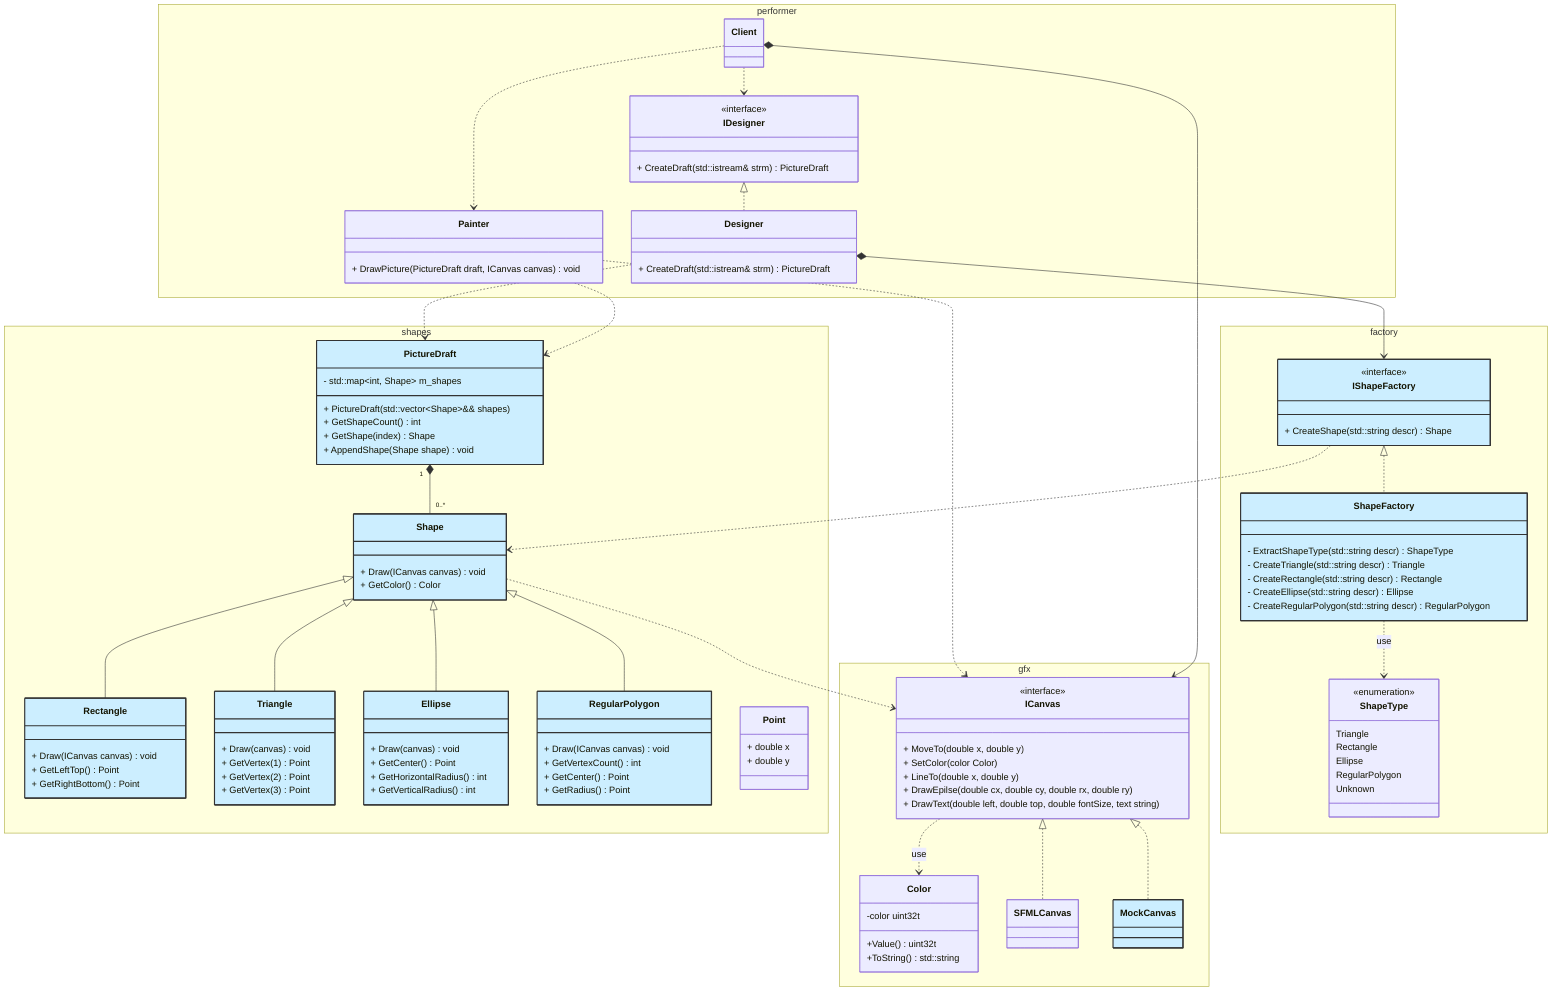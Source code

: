 classDiagram

    namespace performer {
        class IDesigner {
            <<interface>>
            + CreateDraft(std::istream& strm) PictureDraft
        }

        class Designer {
            + CreateDraft(std::istream& strm) PictureDraft
        }

        class Client

        class Painter {
            + DrawPicture(PictureDraft draft, ICanvas canvas) void
        }
    }

    namespace shapes {

        class PictureDraft:::tested {
            + PictureDraft(std::vector~Shape~&& shapes)
            + GetShapeCount() int
            + GetShape(index) Shape
            + AppendShape(Shape shape) void
            - std::map~int, Shape~ m_shapes
        }

        class Shape:::tested {
            + Draw(ICanvas canvas) void
            + GetColor() Color
        }

        class Rectangle:::tested {
            + Draw(ICanvas canvas) void
            + GetLeftTop() Point
            + GetRightBottom() Point
        }

        class Triangle:::tested {
            + Draw(canvas) void
            + GetVertex(1) Point
            + GetVertex(2) Point
            + GetVertex(3) Point
        }

        class Ellipse:::tested {
            + Draw(canvas) void
            + GetCenter() Point
            + GetHorizontalRadius() int
            + GetVerticalRadius() int
        }

        class RegularPolygon:::tested {
            + Draw(ICanvas canvas) void
            + GetVertexCount() int
            + GetCenter() Point
            + GetRadius() Point
        }

        class Point {
            + double x
            + double y
        }
    }

    namespace gfx {
        class Color {
            +Value() uint32t
            +ToString() std::string

            -color uint32t
        }

        class SFMLCanvas
        class MockCanvas:::tested

        class ICanvas {
            <<interface>>
            + MoveTo(double x, double y)
            + SetColor(color Color)
            + LineTo(double x, double y)
            + DrawEpilse(double cx, double cy, double rx, double ry)
            + DrawText(double left, double top, double fontSize, text string)
        }
    }



    namespace factory {
        class IShapeFactory:::tested {
            <<interface>>
            + CreateShape(std::string descr) Shape
        }

        class ShapeFactory:::tested {
            - ExtractShapeType(std::string descr) ShapeType
            - CreateTriangle(std::string descr) Triangle
            - CreateRectangle(std::string descr) Rectangle
            - CreateEllipse(std::string descr) Ellipse
            - CreateRegularPolygon(std::string descr) RegularPolygon
        }

        class ShapeType {
            <<enumeration>>
            Triangle
            Rectangle
            Ellipse
            RegularPolygon
            Unknown
        }
    }


    Shape <|-- Rectangle 
    Shape <|-- Triangle
    Shape <|-- Ellipse
    Shape <|-- RegularPolygon
    PictureDraft "1" *-- "0..*" Shape
    Designer ..> PictureDraft
    Painter ..> PictureDraft

    ICanvas <|.. SFMLCanvas
    ICanvas <|.. MockCanvas

    Painter ..> ICanvas
    Shape ..> ICanvas

    Client *--> ICanvas
    ICanvas ..> Color : use

    IShapeFactory <|.. ShapeFactory 
    IShapeFactory ..> Shape
    ShapeFactory ..> ShapeType : use
    Designer *--> IShapeFactory

    IDesigner <|.. Designer
    Client ..> IDesigner
    Client ..> Painter

    classDef tested fill:#CCEEFF,stroke:#333,stroke-width:2px;
